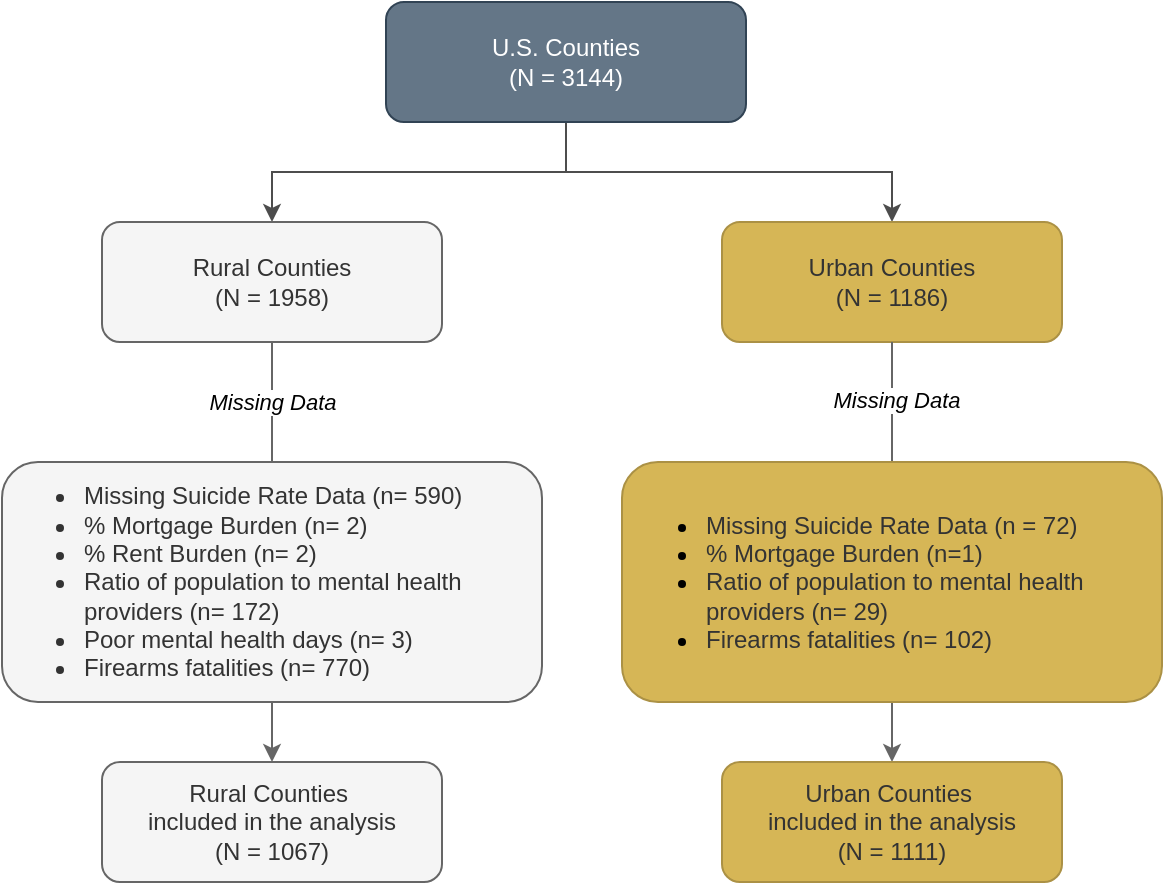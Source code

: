 <mxfile version="28.2.5">
  <diagram name="Page-1" id="U41e0W1YyA7ZPDxGugCi">
    <mxGraphModel dx="1467" dy="636" grid="1" gridSize="10" guides="1" tooltips="1" connect="1" arrows="1" fold="1" page="1" pageScale="1" pageWidth="850" pageHeight="1100" math="0" shadow="0">
      <root>
        <mxCell id="0" />
        <mxCell id="1" parent="0" />
        <mxCell id="IhXdo137L5uFExmbqj5h-1" style="edgeStyle=orthogonalEdgeStyle;rounded=0;orthogonalLoop=1;jettySize=auto;html=1;exitX=0.5;exitY=1;exitDx=0;exitDy=0;entryX=0.5;entryY=0;entryDx=0;entryDy=0;strokeColor=#4D4D4D;" parent="1" source="QXjHKHTt_Mf7uVLjIhGh-1" target="QXjHKHTt_Mf7uVLjIhGh-2" edge="1">
          <mxGeometry relative="1" as="geometry" />
        </mxCell>
        <mxCell id="IhXdo137L5uFExmbqj5h-3" style="edgeStyle=orthogonalEdgeStyle;rounded=0;orthogonalLoop=1;jettySize=auto;html=1;exitX=0.5;exitY=1;exitDx=0;exitDy=0;entryX=0.5;entryY=0;entryDx=0;entryDy=0;strokeColor=#4D4D4D;" parent="1" source="QXjHKHTt_Mf7uVLjIhGh-1" target="QXjHKHTt_Mf7uVLjIhGh-10" edge="1">
          <mxGeometry relative="1" as="geometry" />
        </mxCell>
        <mxCell id="QXjHKHTt_Mf7uVLjIhGh-1" value="U.S. Counties&lt;div&gt;(N = 3144)&lt;/div&gt;" style="rounded=1;whiteSpace=wrap;html=1;fillColor=#647687;strokeColor=#314354;fontColor=#ffffff;" parent="1" vertex="1">
          <mxGeometry x="112" y="210" width="180" height="60" as="geometry" />
        </mxCell>
        <mxCell id="IhXdo137L5uFExmbqj5h-4" style="edgeStyle=orthogonalEdgeStyle;rounded=0;orthogonalLoop=1;jettySize=auto;html=1;exitX=0.5;exitY=1;exitDx=0;exitDy=0;strokeColor=#666666;fillColor=#f5f5f5;entryX=0.5;entryY=0;entryDx=0;entryDy=0;endArrow=none;endFill=0;" parent="1" source="QXjHKHTt_Mf7uVLjIhGh-2" target="QXjHKHTt_Mf7uVLjIhGh-4" edge="1">
          <mxGeometry relative="1" as="geometry" />
        </mxCell>
        <mxCell id="hBmoiaXDiHtMovvOeoIs-2" value="&lt;i&gt;Missing Data&lt;/i&gt;" style="edgeLabel;html=1;align=center;verticalAlign=middle;resizable=0;points=[];" vertex="1" connectable="0" parent="IhXdo137L5uFExmbqj5h-4">
          <mxGeometry x="-0.637" y="3" relative="1" as="geometry">
            <mxPoint x="-3" y="19" as="offset" />
          </mxGeometry>
        </mxCell>
        <mxCell id="QXjHKHTt_Mf7uVLjIhGh-2" value="&lt;font style=&quot;color: rgb(51, 51, 51);&quot;&gt;Rural Counties&lt;/font&gt;&lt;div&gt;&lt;font style=&quot;color: rgb(51, 51, 51);&quot;&gt;(N = 1958)&lt;/font&gt;&lt;/div&gt;" style="rounded=1;whiteSpace=wrap;html=1;fillColor=#f5f5f5;strokeColor=#666666;fontColor=#333333;" parent="1" vertex="1">
          <mxGeometry x="-30" y="320" width="170" height="60" as="geometry" />
        </mxCell>
        <mxCell id="hBmoiaXDiHtMovvOeoIs-4" style="edgeStyle=orthogonalEdgeStyle;rounded=0;orthogonalLoop=1;jettySize=auto;html=1;exitX=0.5;exitY=1;exitDx=0;exitDy=0;entryX=0.5;entryY=0;entryDx=0;entryDy=0;strokeColor=#666666;" edge="1" parent="1" source="QXjHKHTt_Mf7uVLjIhGh-4" target="QXjHKHTt_Mf7uVLjIhGh-8">
          <mxGeometry relative="1" as="geometry" />
        </mxCell>
        <mxCell id="QXjHKHTt_Mf7uVLjIhGh-4" value="&lt;ul style=&quot;text-align: left;&quot;&gt;&lt;li style=&quot;&quot;&gt;&lt;font style=&quot;color: rgb(51, 51, 51);&quot;&gt;Missing Suicide Rate Data&amp;nbsp;&lt;span style=&quot;background-color: transparent;&quot;&gt;(n= 590)&lt;/span&gt;&lt;/font&gt;&lt;/li&gt;&lt;li style=&quot;&quot;&gt;&lt;font style=&quot;color: rgb(51, 51, 51);&quot;&gt;% Mortgage Burden (n= 2)&lt;/font&gt;&lt;/li&gt;&lt;li style=&quot;&quot;&gt;&lt;font style=&quot;color: rgb(51, 51, 51);&quot;&gt;% Rent Burden (n= 2)&lt;/font&gt;&lt;/li&gt;&lt;li style=&quot;&quot;&gt;&lt;font style=&quot;color: rgb(51, 51, 51);&quot;&gt;Ratio of population to mental health providers (n= 172)&lt;/font&gt;&lt;/li&gt;&lt;li style=&quot;&quot;&gt;&lt;font style=&quot;color: rgb(51, 51, 51);&quot;&gt;Poor mental health days (n= 3)&lt;/font&gt;&lt;/li&gt;&lt;li style=&quot;&quot;&gt;&lt;font style=&quot;color: rgb(51, 51, 51);&quot;&gt;Firearms fatalities (n= 770)&lt;/font&gt;&lt;/li&gt;&lt;/ul&gt;" style="rounded=1;whiteSpace=wrap;html=1;fillColor=#f5f5f5;strokeColor=#666666;fontColor=#333333;" parent="1" vertex="1">
          <mxGeometry x="-80" y="440" width="270" height="120" as="geometry" />
        </mxCell>
        <mxCell id="QXjHKHTt_Mf7uVLjIhGh-8" value="&lt;font style=&quot;color: rgb(51, 51, 51);&quot;&gt;Rural Counties&amp;nbsp;&lt;/font&gt;&lt;div&gt;&lt;font style=&quot;color: rgb(51, 51, 51);&quot;&gt;included in the analysis&lt;/font&gt;&lt;div&gt;&lt;font style=&quot;color: rgb(51, 51, 51);&quot;&gt;(N = 1067)&lt;/font&gt;&lt;/div&gt;&lt;/div&gt;" style="rounded=1;whiteSpace=wrap;html=1;fillColor=#f5f5f5;strokeColor=#666666;fontColor=#333333;" parent="1" vertex="1">
          <mxGeometry x="-30" y="590" width="170" height="60" as="geometry" />
        </mxCell>
        <mxCell id="IhXdo137L5uFExmbqj5h-5" style="edgeStyle=orthogonalEdgeStyle;rounded=0;orthogonalLoop=1;jettySize=auto;html=1;exitX=0.5;exitY=1;exitDx=0;exitDy=0;strokeColor=#666666;fillColor=#fff2cc;" parent="1" source="QXjHKHTt_Mf7uVLjIhGh-14" target="QXjHKHTt_Mf7uVLjIhGh-11" edge="1">
          <mxGeometry relative="1" as="geometry" />
        </mxCell>
        <mxCell id="QXjHKHTt_Mf7uVLjIhGh-10" value="&lt;font style=&quot;color: rgb(51, 51, 51);&quot;&gt;Urban Counties&lt;/font&gt;&lt;div&gt;&lt;font style=&quot;color: rgb(51, 51, 51);&quot;&gt;(N = 1186)&lt;/font&gt;&lt;/div&gt;" style="rounded=1;whiteSpace=wrap;html=1;fillColor=#D6B656;strokeColor=#AB9145;" parent="1" vertex="1">
          <mxGeometry x="280" y="320" width="170" height="60" as="geometry" />
        </mxCell>
        <mxCell id="QXjHKHTt_Mf7uVLjIhGh-11" value="&lt;font style=&quot;color: rgb(51, 51, 51);&quot;&gt;Urban Counties&amp;nbsp;&lt;/font&gt;&lt;div&gt;&lt;font style=&quot;color: rgb(51, 51, 51);&quot;&gt;included in the analysis&lt;/font&gt;&lt;div&gt;&lt;font style=&quot;color: rgb(51, 51, 51);&quot;&gt;(N = 1111)&lt;/font&gt;&lt;/div&gt;&lt;/div&gt;" style="rounded=1;whiteSpace=wrap;html=1;fillColor=#D6B656;strokeColor=#AB9145;align=center;verticalAlign=middle;fontFamily=Helvetica;fontSize=12;fontColor=default;" parent="1" vertex="1">
          <mxGeometry x="280" y="590" width="170" height="60" as="geometry" />
        </mxCell>
        <mxCell id="hBmoiaXDiHtMovvOeoIs-3" value="" style="edgeStyle=orthogonalEdgeStyle;rounded=0;orthogonalLoop=1;jettySize=auto;html=1;exitX=0.5;exitY=1;exitDx=0;exitDy=0;strokeColor=#666666;fillColor=#fff2cc;endArrow=none;endFill=0;" edge="1" parent="1" source="QXjHKHTt_Mf7uVLjIhGh-10" target="QXjHKHTt_Mf7uVLjIhGh-14">
          <mxGeometry relative="1" as="geometry">
            <mxPoint x="345" y="380" as="sourcePoint" />
            <mxPoint x="345" y="620" as="targetPoint" />
          </mxGeometry>
        </mxCell>
        <mxCell id="hBmoiaXDiHtMovvOeoIs-5" value="&lt;i&gt;Missing Data&lt;/i&gt;" style="edgeLabel;html=1;align=center;verticalAlign=middle;resizable=0;points=[];" vertex="1" connectable="0" parent="hBmoiaXDiHtMovvOeoIs-3">
          <mxGeometry x="-0.05" y="2" relative="1" as="geometry">
            <mxPoint as="offset" />
          </mxGeometry>
        </mxCell>
        <mxCell id="QXjHKHTt_Mf7uVLjIhGh-14" value="&lt;ul&gt;&lt;li&gt;&lt;font style=&quot;color: rgb(51, 51, 51);&quot;&gt;Missing Suicide Rate Data&amp;nbsp;&lt;span style=&quot;background-color: transparent;&quot;&gt;(n = 72)&lt;/span&gt;&lt;/font&gt;&lt;/li&gt;&lt;li&gt;&lt;font style=&quot;color: rgb(51, 51, 51);&quot;&gt;% Mortgage Burden (n=1)&lt;/font&gt;&lt;/li&gt;&lt;li&gt;&lt;font style=&quot;color: rgb(51, 51, 51);&quot;&gt;Ratio of population to mental health providers (n= 29)&lt;/font&gt;&lt;/li&gt;&lt;li&gt;&lt;font style=&quot;color: rgb(51, 51, 51);&quot;&gt;Firearms fatalities (n= 102)&lt;/font&gt;&lt;/li&gt;&lt;/ul&gt;" style="rounded=1;whiteSpace=wrap;html=1;fillColor=#D6B656;strokeColor=#AB9145;align=left;verticalAlign=middle;fontFamily=Helvetica;fontSize=12;fontColor=default;" parent="1" vertex="1">
          <mxGeometry x="230" y="440" width="270" height="120" as="geometry" />
        </mxCell>
      </root>
    </mxGraphModel>
  </diagram>
</mxfile>
